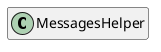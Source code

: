 @startuml
set namespaceSeparator \\
hide members
hide << alias >> circle

class MessagesHelper
@enduml
